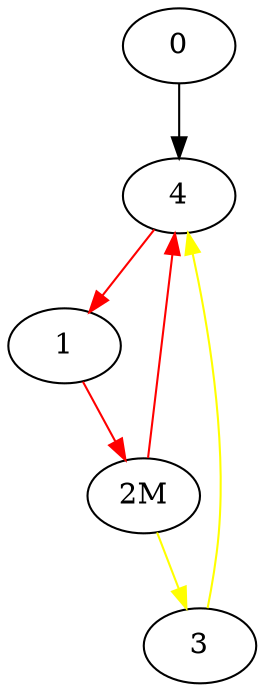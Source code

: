 Digraph G {
0->4;
edge [color=red];
1->"2M";
edge [color=black];
edge [color=red];
"2M"->4;
edge [color=black];
edge [color=yellow];
"2M"->3;
edge [color=black];
edge [color=yellow];
3->4;
edge [color=black];
3;
edge [color=red];
4->1;
edge [color=black];
}
